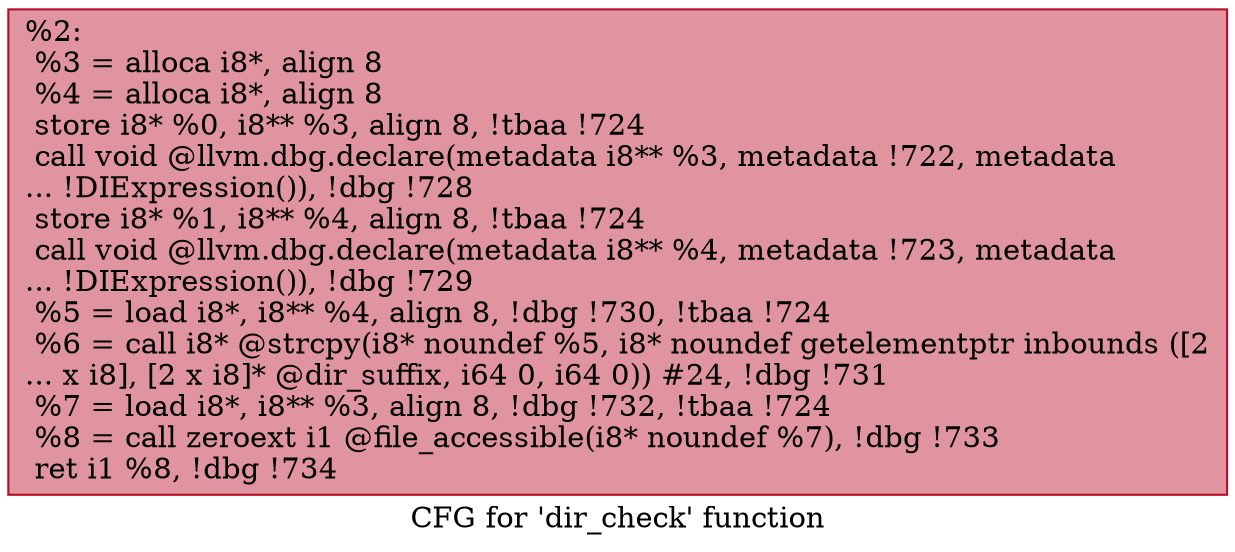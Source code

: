 digraph "CFG for 'dir_check' function" {
	label="CFG for 'dir_check' function";

	Node0x18a8610 [shape=record,color="#b70d28ff", style=filled, fillcolor="#b70d2870",label="{%2:\l  %3 = alloca i8*, align 8\l  %4 = alloca i8*, align 8\l  store i8* %0, i8** %3, align 8, !tbaa !724\l  call void @llvm.dbg.declare(metadata i8** %3, metadata !722, metadata\l... !DIExpression()), !dbg !728\l  store i8* %1, i8** %4, align 8, !tbaa !724\l  call void @llvm.dbg.declare(metadata i8** %4, metadata !723, metadata\l... !DIExpression()), !dbg !729\l  %5 = load i8*, i8** %4, align 8, !dbg !730, !tbaa !724\l  %6 = call i8* @strcpy(i8* noundef %5, i8* noundef getelementptr inbounds ([2\l... x i8], [2 x i8]* @dir_suffix, i64 0, i64 0)) #24, !dbg !731\l  %7 = load i8*, i8** %3, align 8, !dbg !732, !tbaa !724\l  %8 = call zeroext i1 @file_accessible(i8* noundef %7), !dbg !733\l  ret i1 %8, !dbg !734\l}"];
}
